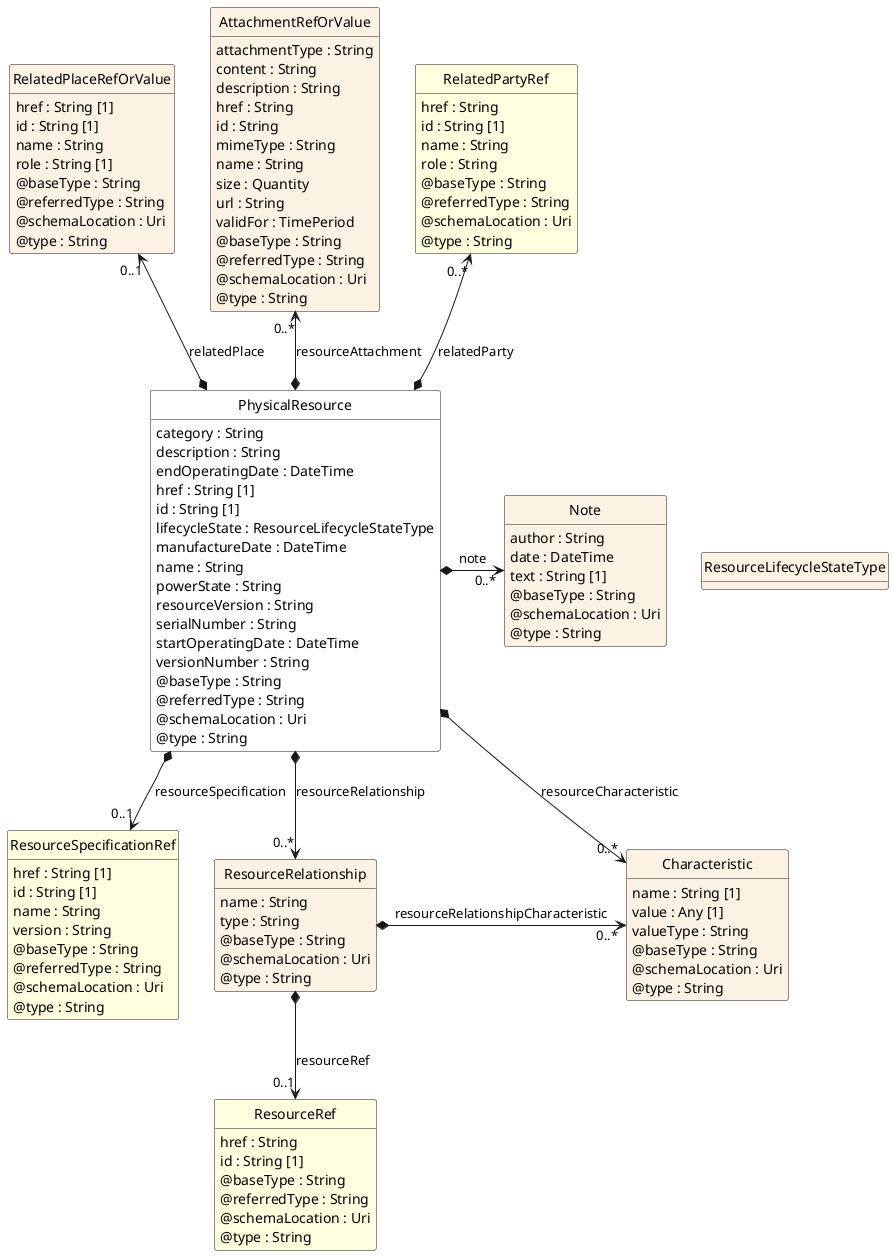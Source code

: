@startuml
hide circle
hide methods
hide stereotype
show <<Enumeration>> stereotype
skinparam class {
   BackgroundColor<<Enumeration>> #E6F5F7
   BackgroundColor<<Ref>> #FFFFE0
   BackgroundColor<<Pivot>> #FFFFFFF
   BackgroundColor #FCF2E3
}

class PhysicalResource  <<Pivot>> {
    category : String
    description : String
    endOperatingDate : DateTime
    href : String [1]
    id : String [1]
    lifecycleState : ResourceLifecycleStateType
    manufactureDate : DateTime
    name : String
    powerState : String
    resourceVersion : String
    serialNumber : String
    startOperatingDate : DateTime
    versionNumber : String
    @baseType : String
    @referredType : String
    @schemaLocation : Uri
    @type : String
}

class RelatedPlaceRefOrValue  {
    href : String [1]
    id : String [1]
    name : String
    role : String [1]
    @baseType : String
    @referredType : String
    @schemaLocation : Uri
    @type : String
}

class AttachmentRefOrValue  {
    attachmentType : String
    content : String
    description : String
    href : String
    id : String
    mimeType : String
    name : String
    size : Quantity
    url : String
    validFor : TimePeriod
    @baseType : String
    @referredType : String
    @schemaLocation : Uri
    @type : String
}

class Note  {
    author : String
    date : DateTime
    text : String [1]
    @baseType : String
    @schemaLocation : Uri
    @type : String
}

class ResourceSpecificationRef  <<Ref>> {
    href : String [1]
    id : String [1]
    name : String
    version : String
    @baseType : String
    @referredType : String
    @schemaLocation : Uri
    @type : String
}

class Characteristic  {
    name : String [1]
    value : Any [1]
    valueType : String
    @baseType : String
    @schemaLocation : Uri
    @type : String
}

class RelatedPartyRef  <<Ref>> {
    href : String
    id : String [1]
    name : String
    role : String
    @baseType : String
    @referredType : String
    @schemaLocation : Uri
    @type : String
}

class ResourceRelationship  {
    name : String
    type : String
    @baseType : String
    @schemaLocation : Uri
    @type : String
}

class ResourceRef  <<Ref>> {
    href : String
    id : String [1]
    @baseType : String
    @referredType : String
    @schemaLocation : Uri
    @type : String
}

PhysicalResource -right[hidden]-> ResourceLifecycleStateType

PhysicalResource *-->  "0..*" Characteristic : resourceCharacteristic

PhysicalResource *-->  "0..*" ResourceRelationship : resourceRelationship

ResourceRelationship *-right-> "0..*" Characteristic : resourceRelationshipCharacteristic

Note "0..*" <-left-* PhysicalResource : note

RelatedPartyRef "0..*" <--* PhysicalResource : relatedParty

RelatedPlaceRefOrValue "0..1" <--* PhysicalResource : relatedPlace

AttachmentRefOrValue "0..*" <--* PhysicalResource : resourceAttachment

PhysicalResource *-->  "0..1" ResourceSpecificationRef : resourceSpecification

Characteristic <-left[hidden]- ResourceSpecificationRef

ResourceRelationship *-->  "0..1" ResourceRef : resourceRef

@enduml